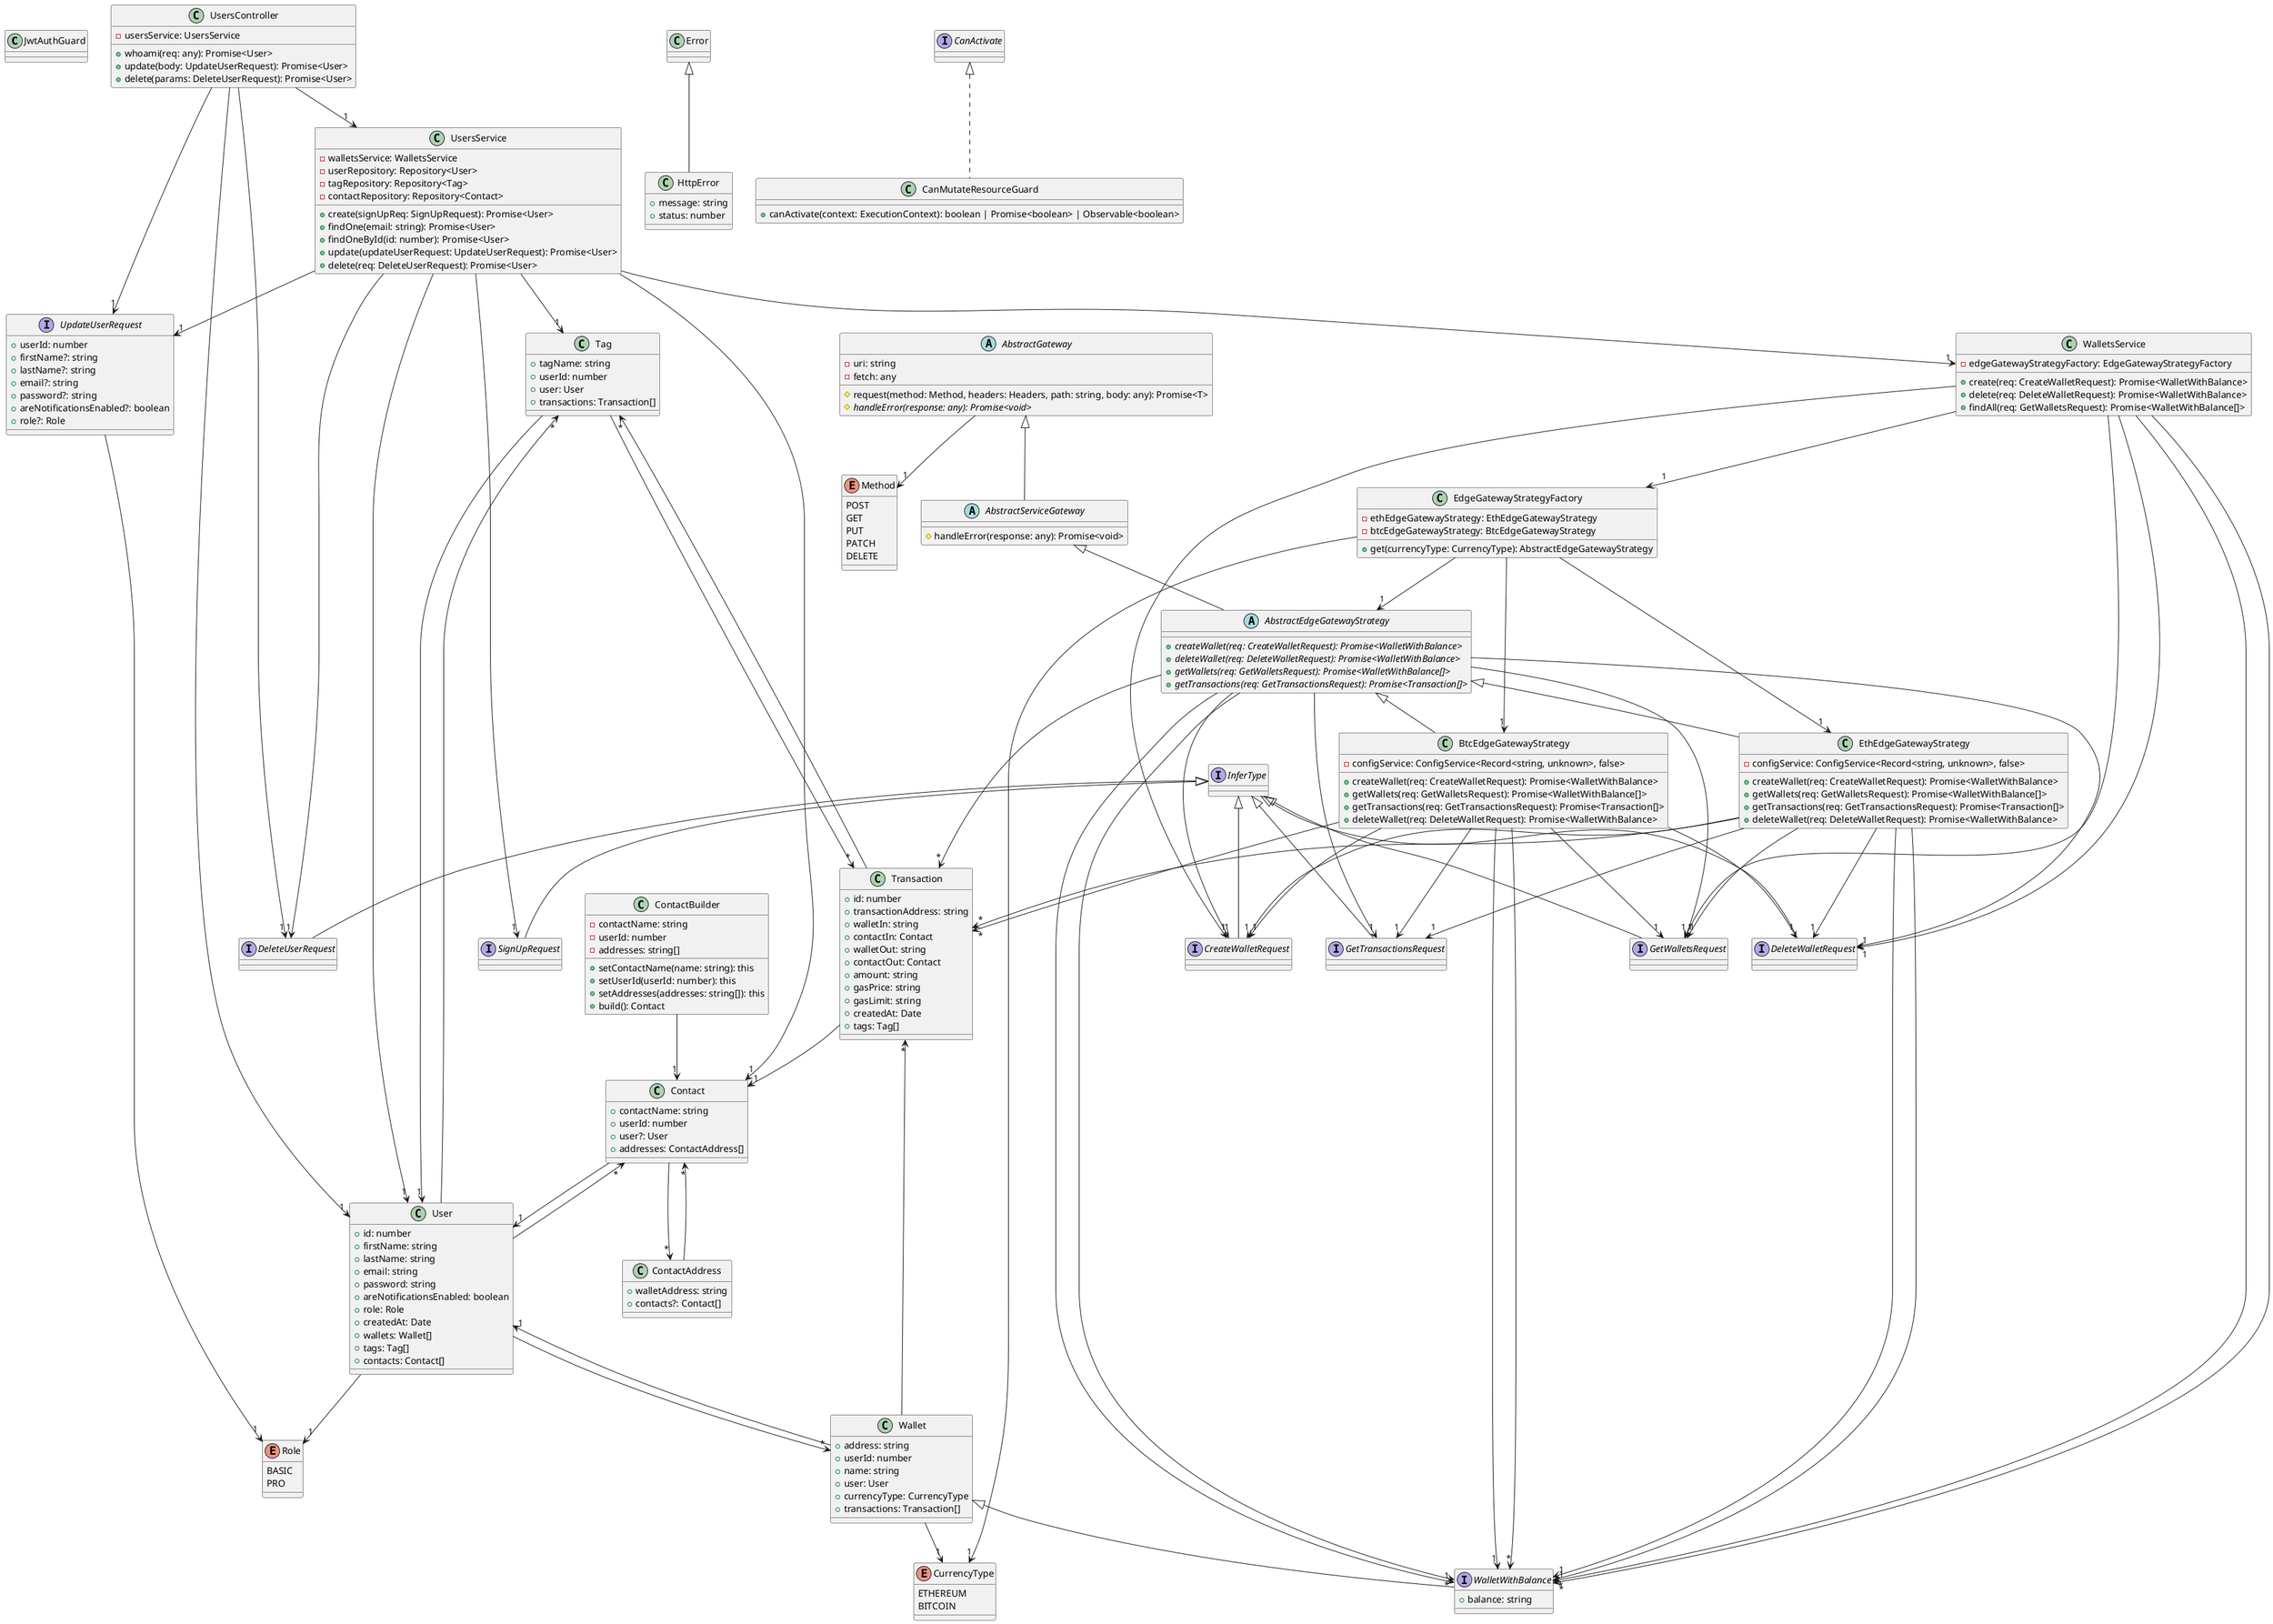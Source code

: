 @startuml
class JwtAuthGuard
class Tag {
    +tagName: string
    +userId: number
    +user: User
    +transactions: Transaction[]
}
class ContactAddress {
    +walletAddress: string
    +contacts?: Contact[]
}
class Contact {
    +contactName: string
    +userId: number
    +user?: User
    +addresses: ContactAddress[]
}
class ContactBuilder {
    -contactName: string
    -userId: number
    -addresses: string[]
    +setContactName(name: string): this
    +setUserId(userId: number): this
    +setAddresses(addresses: string[]): this
    +build(): Contact
}
class Transaction {
    +id: number
    +transactionAddress: string
    +walletIn: string
    +contactIn: Contact
    +walletOut: string
    +contactOut: Contact
    +amount: string
    +gasPrice: string
    +gasLimit: string
    +createdAt: Date
    +tags: Tag[]
}
enum CurrencyType {
    ETHEREUM
    BITCOIN
}
class Wallet {
    +address: string
    +userId: number
    +name: string
    +user: User
    +currencyType: CurrencyType
    +transactions: Transaction[]
}
enum Role {
    BASIC
    PRO
}
class User {
    +id: number
    +firstName: string
    +lastName: string
    +email: string
    +password: string
    +areNotificationsEnabled: boolean
    +role: Role
    +createdAt: Date
    +wallets: Wallet[]
    +tags: Tag[]
    +contacts: Contact[]
}
interface SignUpRequest extends InferType
interface UpdateUserRequest {
    +userId: number
    +firstName?: string
    +lastName?: string
    +email?: string
    +password?: string
    +areNotificationsEnabled?: boolean
    +role?: Role
}
interface DeleteUserRequest extends InferType
interface CreateWalletRequest extends InferType
interface DeleteWalletRequest extends InferType
interface WalletWithBalance extends Wallet {
    +balance: string
}
interface GetWalletsRequest extends InferType
abstract class AbstractGateway {
    -uri: string
    -fetch: any
    #request(method: Method, headers: Headers, path: string, body: any): Promise<T>
    #{abstract} handleError(response: any): Promise<void>
}
enum Method {
    POST
    GET
    PUT
    PATCH
    DELETE
}
class HttpError extends Error {
    +message: string
    +status: number
}
abstract class AbstractServiceGateway extends AbstractGateway {
    #handleError(response: any): Promise<void>
}
interface GetTransactionsRequest extends InferType
abstract class AbstractEdgeGatewayStrategy extends AbstractServiceGateway {
    +{abstract} createWallet(req: CreateWalletRequest): Promise<WalletWithBalance>
    +{abstract} deleteWallet(req: DeleteWalletRequest): Promise<WalletWithBalance>
    +{abstract} getWallets(req: GetWalletsRequest): Promise<WalletWithBalance[]>
    +{abstract} getTransactions(req: GetTransactionsRequest): Promise<Transaction[]>
}
class EthEdgeGatewayStrategy extends AbstractEdgeGatewayStrategy {
    -configService: ConfigService<Record<string, unknown>, false>
    +createWallet(req: CreateWalletRequest): Promise<WalletWithBalance>
    +getWallets(req: GetWalletsRequest): Promise<WalletWithBalance[]>
    +getTransactions(req: GetTransactionsRequest): Promise<Transaction[]>
    +deleteWallet(req: DeleteWalletRequest): Promise<WalletWithBalance>
}
class BtcEdgeGatewayStrategy extends AbstractEdgeGatewayStrategy {
    -configService: ConfigService<Record<string, unknown>, false>
    +createWallet(req: CreateWalletRequest): Promise<WalletWithBalance>
    +getWallets(req: GetWalletsRequest): Promise<WalletWithBalance[]>
    +getTransactions(req: GetTransactionsRequest): Promise<Transaction[]>
    +deleteWallet(req: DeleteWalletRequest): Promise<WalletWithBalance>
}
class EdgeGatewayStrategyFactory {
    -ethEdgeGatewayStrategy: EthEdgeGatewayStrategy
    -btcEdgeGatewayStrategy: BtcEdgeGatewayStrategy
    +get(currencyType: CurrencyType): AbstractEdgeGatewayStrategy
}
class WalletsService {
    -edgeGatewayStrategyFactory: EdgeGatewayStrategyFactory
    +create(req: CreateWalletRequest): Promise<WalletWithBalance>
    +delete(req: DeleteWalletRequest): Promise<WalletWithBalance>
    +findAll(req: GetWalletsRequest): Promise<WalletWithBalance[]>
}
class UsersService {
    -walletsService: WalletsService
    -userRepository: Repository<User>
    -tagRepository: Repository<Tag>
    -contactRepository: Repository<Contact>
    +create(signUpReq: SignUpRequest): Promise<User>
    +findOne(email: string): Promise<User>
    +findOneById(id: number): Promise<User>
    +update(updateUserRequest: UpdateUserRequest): Promise<User>
    +delete(req: DeleteUserRequest): Promise<User>
}
class CanMutateResourceGuard implements CanActivate {
    +canActivate(context: ExecutionContext): boolean | Promise<boolean> | Observable<boolean>
}
class UsersController {
    -usersService: UsersService
    +whoami(req: any): Promise<User>
    +update(body: UpdateUserRequest): Promise<User>
    +delete(params: DeleteUserRequest): Promise<User>
}
Tag --> "1" User
Tag --> "*" Transaction
ContactAddress --> "*" Contact
Contact --> "1" User
Contact --> "*" ContactAddress
ContactBuilder --> "1" Contact
Transaction --> "1" Contact
Transaction --> "*" Tag
Wallet --> "1" User
Wallet --> "1" CurrencyType
Wallet --> "*" Transaction
User --> "1" Role
User --> "*" Wallet
User --> "*" Tag
User --> "*" Contact
UpdateUserRequest --> "1" Role
AbstractGateway --> "1" Method
AbstractEdgeGatewayStrategy --> "1" CreateWalletRequest
AbstractEdgeGatewayStrategy --> "1" WalletWithBalance
AbstractEdgeGatewayStrategy --> "1" DeleteWalletRequest
AbstractEdgeGatewayStrategy --> "1" GetWalletsRequest
AbstractEdgeGatewayStrategy --> "*" WalletWithBalance
AbstractEdgeGatewayStrategy --> "1" GetTransactionsRequest
AbstractEdgeGatewayStrategy --> "*" Transaction
EthEdgeGatewayStrategy --> "1" CreateWalletRequest
EthEdgeGatewayStrategy --> "1" WalletWithBalance
EthEdgeGatewayStrategy --> "1" GetWalletsRequest
EthEdgeGatewayStrategy --> "*" WalletWithBalance
EthEdgeGatewayStrategy --> "1" GetTransactionsRequest
EthEdgeGatewayStrategy --> "*" Transaction
EthEdgeGatewayStrategy --> "1" DeleteWalletRequest
BtcEdgeGatewayStrategy --> "1" CreateWalletRequest
BtcEdgeGatewayStrategy --> "1" WalletWithBalance
BtcEdgeGatewayStrategy --> "1" GetWalletsRequest
BtcEdgeGatewayStrategy --> "*" WalletWithBalance
BtcEdgeGatewayStrategy --> "1" GetTransactionsRequest
BtcEdgeGatewayStrategy --> "*" Transaction
BtcEdgeGatewayStrategy --> "1" DeleteWalletRequest
EdgeGatewayStrategyFactory --> "1" EthEdgeGatewayStrategy
EdgeGatewayStrategyFactory --> "1" BtcEdgeGatewayStrategy
EdgeGatewayStrategyFactory --> "1" CurrencyType
EdgeGatewayStrategyFactory --> "1" AbstractEdgeGatewayStrategy
WalletsService --> "1" EdgeGatewayStrategyFactory
WalletsService --> "1" CreateWalletRequest
WalletsService --> "1" WalletWithBalance
WalletsService --> "1" DeleteWalletRequest
WalletsService --> "1" GetWalletsRequest
WalletsService --> "*" WalletWithBalance
UsersService --> "1" WalletsService
UsersService --> "1" User
UsersService --> "1" Tag
UsersService --> "1" Contact
UsersService --> "1" SignUpRequest
UsersService --> "1" UpdateUserRequest
UsersService --> "1" DeleteUserRequest
UsersController --> "1" UsersService
UsersController --> "1" User
UsersController --> "1" UpdateUserRequest
UsersController --> "1" DeleteUserRequest
@enduml